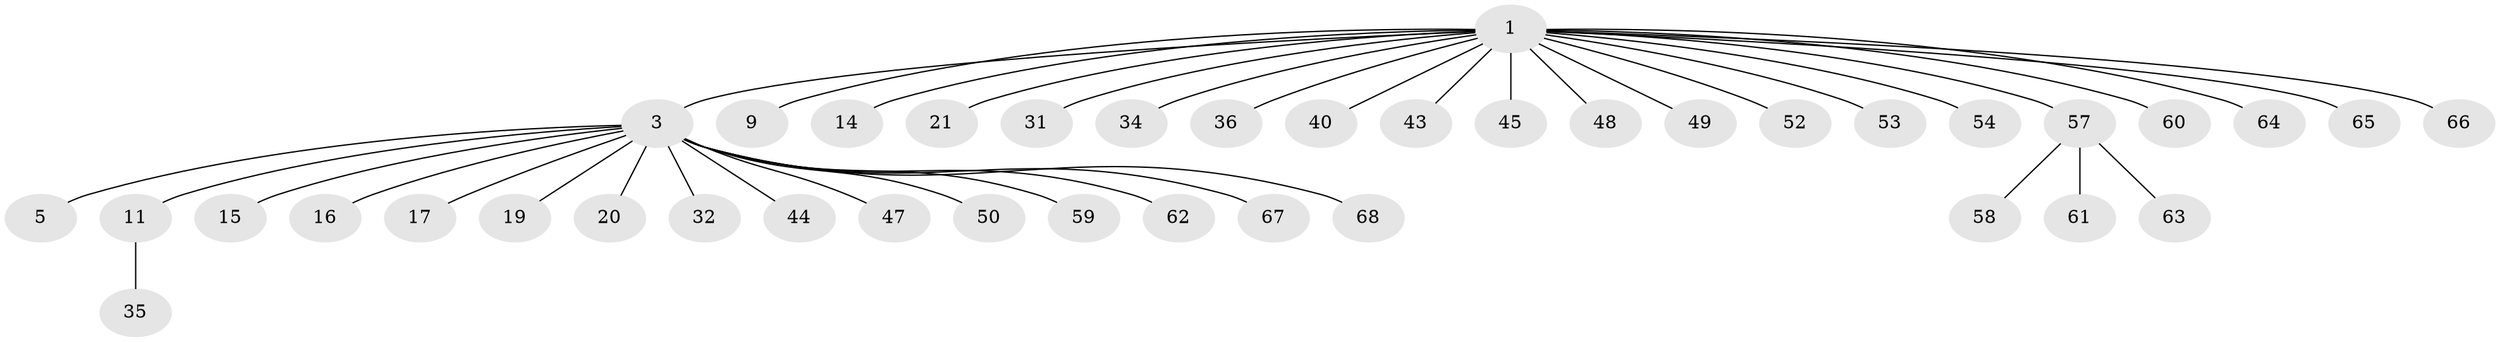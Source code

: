 // original degree distribution, {21: 0.014705882352941176, 9: 0.014705882352941176, 11: 0.014705882352941176, 7: 0.014705882352941176, 1: 0.7058823529411765, 3: 0.058823529411764705, 2: 0.14705882352941177, 5: 0.029411764705882353}
// Generated by graph-tools (version 1.1) at 2025/51/03/04/25 21:51:58]
// undirected, 40 vertices, 39 edges
graph export_dot {
graph [start="1"]
  node [color=gray90,style=filled];
  1;
  3 [super="+2"];
  5;
  9;
  11 [super="+8"];
  14;
  15;
  16 [super="+13"];
  17;
  19;
  20;
  21;
  31;
  32;
  34;
  35;
  36;
  40 [super="+18"];
  43;
  44;
  45 [super="+12"];
  47;
  48 [super="+41"];
  49 [super="+28+30+38+42"];
  50;
  52;
  53;
  54;
  57 [super="+22+55+26+56"];
  58;
  59;
  60 [super="+29+37"];
  61;
  62 [super="+51"];
  63;
  64 [super="+23"];
  65;
  66;
  67 [super="+10+24+27+33+39"];
  68;
  1 -- 3 [weight=2];
  1 -- 9;
  1 -- 14;
  1 -- 21;
  1 -- 31;
  1 -- 34;
  1 -- 36;
  1 -- 43;
  1 -- 52;
  1 -- 53;
  1 -- 54;
  1 -- 65;
  1 -- 66;
  1 -- 60;
  1 -- 57;
  1 -- 45;
  1 -- 40;
  1 -- 64;
  1 -- 49;
  1 -- 48;
  3 -- 11 [weight=2];
  3 -- 15;
  3 -- 19;
  3 -- 20;
  3 -- 32;
  3 -- 50;
  3 -- 59;
  3 -- 68;
  3 -- 5;
  3 -- 44;
  3 -- 47;
  3 -- 17;
  3 -- 67;
  3 -- 16;
  3 -- 62;
  11 -- 35;
  57 -- 58;
  57 -- 61;
  57 -- 63;
}
